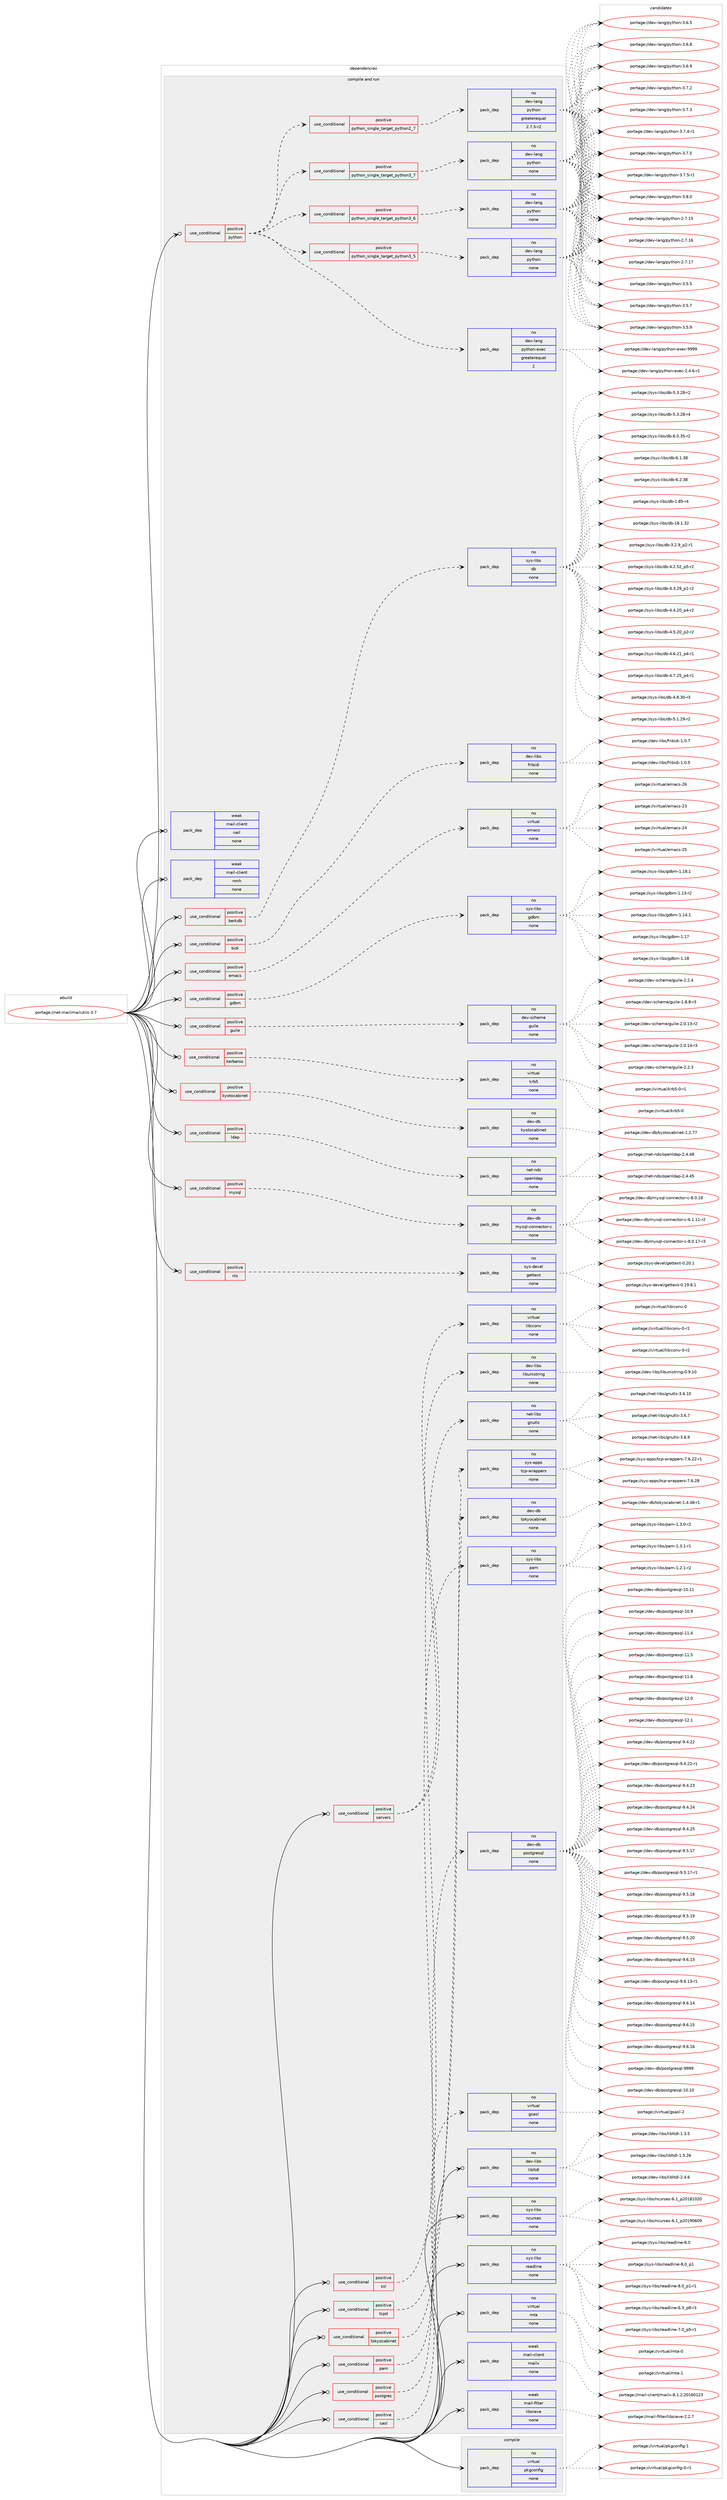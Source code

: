 digraph prolog {

# *************
# Graph options
# *************

newrank=true;
concentrate=true;
compound=true;
graph [rankdir=LR,fontname=Helvetica,fontsize=10,ranksep=1.5];#, ranksep=2.5, nodesep=0.2];
edge  [arrowhead=vee];
node  [fontname=Helvetica,fontsize=10];

# **********
# The ebuild
# **********

subgraph cluster_leftcol {
color=gray;
rank=same;
label=<<i>ebuild</i>>;
id [label="portage://net-mail/mailutils-3.7", color=red, width=4, href="../net-mail/mailutils-3.7.svg"];
}

# ****************
# The dependencies
# ****************

subgraph cluster_midcol {
color=gray;
label=<<i>dependencies</i>>;
subgraph cluster_compile {
fillcolor="#eeeeee";
style=filled;
label=<<i>compile</i>>;
subgraph pack266142 {
dependency363088 [label=<<TABLE BORDER="0" CELLBORDER="1" CELLSPACING="0" CELLPADDING="4" WIDTH="220"><TR><TD ROWSPAN="6" CELLPADDING="30">pack_dep</TD></TR><TR><TD WIDTH="110">no</TD></TR><TR><TD>virtual</TD></TR><TR><TD>pkgconfig</TD></TR><TR><TD>none</TD></TR><TR><TD></TD></TR></TABLE>>, shape=none, color=blue];
}
id:e -> dependency363088:w [weight=20,style="solid",arrowhead="vee"];
}
subgraph cluster_compileandrun {
fillcolor="#eeeeee";
style=filled;
label=<<i>compile and run</i>>;
subgraph cond90898 {
dependency363089 [label=<<TABLE BORDER="0" CELLBORDER="1" CELLSPACING="0" CELLPADDING="4"><TR><TD ROWSPAN="3" CELLPADDING="10">use_conditional</TD></TR><TR><TD>positive</TD></TR><TR><TD>berkdb</TD></TR></TABLE>>, shape=none, color=red];
subgraph pack266143 {
dependency363090 [label=<<TABLE BORDER="0" CELLBORDER="1" CELLSPACING="0" CELLPADDING="4" WIDTH="220"><TR><TD ROWSPAN="6" CELLPADDING="30">pack_dep</TD></TR><TR><TD WIDTH="110">no</TD></TR><TR><TD>sys-libs</TD></TR><TR><TD>db</TD></TR><TR><TD>none</TD></TR><TR><TD></TD></TR></TABLE>>, shape=none, color=blue];
}
dependency363089:e -> dependency363090:w [weight=20,style="dashed",arrowhead="vee"];
}
id:e -> dependency363089:w [weight=20,style="solid",arrowhead="odotvee"];
subgraph cond90899 {
dependency363091 [label=<<TABLE BORDER="0" CELLBORDER="1" CELLSPACING="0" CELLPADDING="4"><TR><TD ROWSPAN="3" CELLPADDING="10">use_conditional</TD></TR><TR><TD>positive</TD></TR><TR><TD>bidi</TD></TR></TABLE>>, shape=none, color=red];
subgraph pack266144 {
dependency363092 [label=<<TABLE BORDER="0" CELLBORDER="1" CELLSPACING="0" CELLPADDING="4" WIDTH="220"><TR><TD ROWSPAN="6" CELLPADDING="30">pack_dep</TD></TR><TR><TD WIDTH="110">no</TD></TR><TR><TD>dev-libs</TD></TR><TR><TD>fribidi</TD></TR><TR><TD>none</TD></TR><TR><TD></TD></TR></TABLE>>, shape=none, color=blue];
}
dependency363091:e -> dependency363092:w [weight=20,style="dashed",arrowhead="vee"];
}
id:e -> dependency363091:w [weight=20,style="solid",arrowhead="odotvee"];
subgraph cond90900 {
dependency363093 [label=<<TABLE BORDER="0" CELLBORDER="1" CELLSPACING="0" CELLPADDING="4"><TR><TD ROWSPAN="3" CELLPADDING="10">use_conditional</TD></TR><TR><TD>positive</TD></TR><TR><TD>emacs</TD></TR></TABLE>>, shape=none, color=red];
subgraph pack266145 {
dependency363094 [label=<<TABLE BORDER="0" CELLBORDER="1" CELLSPACING="0" CELLPADDING="4" WIDTH="220"><TR><TD ROWSPAN="6" CELLPADDING="30">pack_dep</TD></TR><TR><TD WIDTH="110">no</TD></TR><TR><TD>virtual</TD></TR><TR><TD>emacs</TD></TR><TR><TD>none</TD></TR><TR><TD></TD></TR></TABLE>>, shape=none, color=blue];
}
dependency363093:e -> dependency363094:w [weight=20,style="dashed",arrowhead="vee"];
}
id:e -> dependency363093:w [weight=20,style="solid",arrowhead="odotvee"];
subgraph cond90901 {
dependency363095 [label=<<TABLE BORDER="0" CELLBORDER="1" CELLSPACING="0" CELLPADDING="4"><TR><TD ROWSPAN="3" CELLPADDING="10">use_conditional</TD></TR><TR><TD>positive</TD></TR><TR><TD>gdbm</TD></TR></TABLE>>, shape=none, color=red];
subgraph pack266146 {
dependency363096 [label=<<TABLE BORDER="0" CELLBORDER="1" CELLSPACING="0" CELLPADDING="4" WIDTH="220"><TR><TD ROWSPAN="6" CELLPADDING="30">pack_dep</TD></TR><TR><TD WIDTH="110">no</TD></TR><TR><TD>sys-libs</TD></TR><TR><TD>gdbm</TD></TR><TR><TD>none</TD></TR><TR><TD></TD></TR></TABLE>>, shape=none, color=blue];
}
dependency363095:e -> dependency363096:w [weight=20,style="dashed",arrowhead="vee"];
}
id:e -> dependency363095:w [weight=20,style="solid",arrowhead="odotvee"];
subgraph cond90902 {
dependency363097 [label=<<TABLE BORDER="0" CELLBORDER="1" CELLSPACING="0" CELLPADDING="4"><TR><TD ROWSPAN="3" CELLPADDING="10">use_conditional</TD></TR><TR><TD>positive</TD></TR><TR><TD>guile</TD></TR></TABLE>>, shape=none, color=red];
subgraph pack266147 {
dependency363098 [label=<<TABLE BORDER="0" CELLBORDER="1" CELLSPACING="0" CELLPADDING="4" WIDTH="220"><TR><TD ROWSPAN="6" CELLPADDING="30">pack_dep</TD></TR><TR><TD WIDTH="110">no</TD></TR><TR><TD>dev-scheme</TD></TR><TR><TD>guile</TD></TR><TR><TD>none</TD></TR><TR><TD></TD></TR></TABLE>>, shape=none, color=blue];
}
dependency363097:e -> dependency363098:w [weight=20,style="dashed",arrowhead="vee"];
}
id:e -> dependency363097:w [weight=20,style="solid",arrowhead="odotvee"];
subgraph cond90903 {
dependency363099 [label=<<TABLE BORDER="0" CELLBORDER="1" CELLSPACING="0" CELLPADDING="4"><TR><TD ROWSPAN="3" CELLPADDING="10">use_conditional</TD></TR><TR><TD>positive</TD></TR><TR><TD>kerberos</TD></TR></TABLE>>, shape=none, color=red];
subgraph pack266148 {
dependency363100 [label=<<TABLE BORDER="0" CELLBORDER="1" CELLSPACING="0" CELLPADDING="4" WIDTH="220"><TR><TD ROWSPAN="6" CELLPADDING="30">pack_dep</TD></TR><TR><TD WIDTH="110">no</TD></TR><TR><TD>virtual</TD></TR><TR><TD>krb5</TD></TR><TR><TD>none</TD></TR><TR><TD></TD></TR></TABLE>>, shape=none, color=blue];
}
dependency363099:e -> dependency363100:w [weight=20,style="dashed",arrowhead="vee"];
}
id:e -> dependency363099:w [weight=20,style="solid",arrowhead="odotvee"];
subgraph cond90904 {
dependency363101 [label=<<TABLE BORDER="0" CELLBORDER="1" CELLSPACING="0" CELLPADDING="4"><TR><TD ROWSPAN="3" CELLPADDING="10">use_conditional</TD></TR><TR><TD>positive</TD></TR><TR><TD>kyotocabinet</TD></TR></TABLE>>, shape=none, color=red];
subgraph pack266149 {
dependency363102 [label=<<TABLE BORDER="0" CELLBORDER="1" CELLSPACING="0" CELLPADDING="4" WIDTH="220"><TR><TD ROWSPAN="6" CELLPADDING="30">pack_dep</TD></TR><TR><TD WIDTH="110">no</TD></TR><TR><TD>dev-db</TD></TR><TR><TD>kyotocabinet</TD></TR><TR><TD>none</TD></TR><TR><TD></TD></TR></TABLE>>, shape=none, color=blue];
}
dependency363101:e -> dependency363102:w [weight=20,style="dashed",arrowhead="vee"];
}
id:e -> dependency363101:w [weight=20,style="solid",arrowhead="odotvee"];
subgraph cond90905 {
dependency363103 [label=<<TABLE BORDER="0" CELLBORDER="1" CELLSPACING="0" CELLPADDING="4"><TR><TD ROWSPAN="3" CELLPADDING="10">use_conditional</TD></TR><TR><TD>positive</TD></TR><TR><TD>ldap</TD></TR></TABLE>>, shape=none, color=red];
subgraph pack266150 {
dependency363104 [label=<<TABLE BORDER="0" CELLBORDER="1" CELLSPACING="0" CELLPADDING="4" WIDTH="220"><TR><TD ROWSPAN="6" CELLPADDING="30">pack_dep</TD></TR><TR><TD WIDTH="110">no</TD></TR><TR><TD>net-nds</TD></TR><TR><TD>openldap</TD></TR><TR><TD>none</TD></TR><TR><TD></TD></TR></TABLE>>, shape=none, color=blue];
}
dependency363103:e -> dependency363104:w [weight=20,style="dashed",arrowhead="vee"];
}
id:e -> dependency363103:w [weight=20,style="solid",arrowhead="odotvee"];
subgraph cond90906 {
dependency363105 [label=<<TABLE BORDER="0" CELLBORDER="1" CELLSPACING="0" CELLPADDING="4"><TR><TD ROWSPAN="3" CELLPADDING="10">use_conditional</TD></TR><TR><TD>positive</TD></TR><TR><TD>mysql</TD></TR></TABLE>>, shape=none, color=red];
subgraph pack266151 {
dependency363106 [label=<<TABLE BORDER="0" CELLBORDER="1" CELLSPACING="0" CELLPADDING="4" WIDTH="220"><TR><TD ROWSPAN="6" CELLPADDING="30">pack_dep</TD></TR><TR><TD WIDTH="110">no</TD></TR><TR><TD>dev-db</TD></TR><TR><TD>mysql-connector-c</TD></TR><TR><TD>none</TD></TR><TR><TD></TD></TR></TABLE>>, shape=none, color=blue];
}
dependency363105:e -> dependency363106:w [weight=20,style="dashed",arrowhead="vee"];
}
id:e -> dependency363105:w [weight=20,style="solid",arrowhead="odotvee"];
subgraph cond90907 {
dependency363107 [label=<<TABLE BORDER="0" CELLBORDER="1" CELLSPACING="0" CELLPADDING="4"><TR><TD ROWSPAN="3" CELLPADDING="10">use_conditional</TD></TR><TR><TD>positive</TD></TR><TR><TD>nls</TD></TR></TABLE>>, shape=none, color=red];
subgraph pack266152 {
dependency363108 [label=<<TABLE BORDER="0" CELLBORDER="1" CELLSPACING="0" CELLPADDING="4" WIDTH="220"><TR><TD ROWSPAN="6" CELLPADDING="30">pack_dep</TD></TR><TR><TD WIDTH="110">no</TD></TR><TR><TD>sys-devel</TD></TR><TR><TD>gettext</TD></TR><TR><TD>none</TD></TR><TR><TD></TD></TR></TABLE>>, shape=none, color=blue];
}
dependency363107:e -> dependency363108:w [weight=20,style="dashed",arrowhead="vee"];
}
id:e -> dependency363107:w [weight=20,style="solid",arrowhead="odotvee"];
subgraph cond90908 {
dependency363109 [label=<<TABLE BORDER="0" CELLBORDER="1" CELLSPACING="0" CELLPADDING="4"><TR><TD ROWSPAN="3" CELLPADDING="10">use_conditional</TD></TR><TR><TD>positive</TD></TR><TR><TD>pam</TD></TR></TABLE>>, shape=none, color=red];
subgraph pack266153 {
dependency363110 [label=<<TABLE BORDER="0" CELLBORDER="1" CELLSPACING="0" CELLPADDING="4" WIDTH="220"><TR><TD ROWSPAN="6" CELLPADDING="30">pack_dep</TD></TR><TR><TD WIDTH="110">no</TD></TR><TR><TD>sys-libs</TD></TR><TR><TD>pam</TD></TR><TR><TD>none</TD></TR><TR><TD></TD></TR></TABLE>>, shape=none, color=blue];
}
dependency363109:e -> dependency363110:w [weight=20,style="dashed",arrowhead="vee"];
}
id:e -> dependency363109:w [weight=20,style="solid",arrowhead="odotvee"];
subgraph cond90909 {
dependency363111 [label=<<TABLE BORDER="0" CELLBORDER="1" CELLSPACING="0" CELLPADDING="4"><TR><TD ROWSPAN="3" CELLPADDING="10">use_conditional</TD></TR><TR><TD>positive</TD></TR><TR><TD>postgres</TD></TR></TABLE>>, shape=none, color=red];
subgraph pack266154 {
dependency363112 [label=<<TABLE BORDER="0" CELLBORDER="1" CELLSPACING="0" CELLPADDING="4" WIDTH="220"><TR><TD ROWSPAN="6" CELLPADDING="30">pack_dep</TD></TR><TR><TD WIDTH="110">no</TD></TR><TR><TD>dev-db</TD></TR><TR><TD>postgresql</TD></TR><TR><TD>none</TD></TR><TR><TD></TD></TR></TABLE>>, shape=none, color=blue];
}
dependency363111:e -> dependency363112:w [weight=20,style="dashed",arrowhead="vee"];
}
id:e -> dependency363111:w [weight=20,style="solid",arrowhead="odotvee"];
subgraph cond90910 {
dependency363113 [label=<<TABLE BORDER="0" CELLBORDER="1" CELLSPACING="0" CELLPADDING="4"><TR><TD ROWSPAN="3" CELLPADDING="10">use_conditional</TD></TR><TR><TD>positive</TD></TR><TR><TD>python</TD></TR></TABLE>>, shape=none, color=red];
subgraph cond90911 {
dependency363114 [label=<<TABLE BORDER="0" CELLBORDER="1" CELLSPACING="0" CELLPADDING="4"><TR><TD ROWSPAN="3" CELLPADDING="10">use_conditional</TD></TR><TR><TD>positive</TD></TR><TR><TD>python_single_target_python2_7</TD></TR></TABLE>>, shape=none, color=red];
subgraph pack266155 {
dependency363115 [label=<<TABLE BORDER="0" CELLBORDER="1" CELLSPACING="0" CELLPADDING="4" WIDTH="220"><TR><TD ROWSPAN="6" CELLPADDING="30">pack_dep</TD></TR><TR><TD WIDTH="110">no</TD></TR><TR><TD>dev-lang</TD></TR><TR><TD>python</TD></TR><TR><TD>greaterequal</TD></TR><TR><TD>2.7.5-r2</TD></TR></TABLE>>, shape=none, color=blue];
}
dependency363114:e -> dependency363115:w [weight=20,style="dashed",arrowhead="vee"];
}
dependency363113:e -> dependency363114:w [weight=20,style="dashed",arrowhead="vee"];
subgraph cond90912 {
dependency363116 [label=<<TABLE BORDER="0" CELLBORDER="1" CELLSPACING="0" CELLPADDING="4"><TR><TD ROWSPAN="3" CELLPADDING="10">use_conditional</TD></TR><TR><TD>positive</TD></TR><TR><TD>python_single_target_python3_5</TD></TR></TABLE>>, shape=none, color=red];
subgraph pack266156 {
dependency363117 [label=<<TABLE BORDER="0" CELLBORDER="1" CELLSPACING="0" CELLPADDING="4" WIDTH="220"><TR><TD ROWSPAN="6" CELLPADDING="30">pack_dep</TD></TR><TR><TD WIDTH="110">no</TD></TR><TR><TD>dev-lang</TD></TR><TR><TD>python</TD></TR><TR><TD>none</TD></TR><TR><TD></TD></TR></TABLE>>, shape=none, color=blue];
}
dependency363116:e -> dependency363117:w [weight=20,style="dashed",arrowhead="vee"];
}
dependency363113:e -> dependency363116:w [weight=20,style="dashed",arrowhead="vee"];
subgraph cond90913 {
dependency363118 [label=<<TABLE BORDER="0" CELLBORDER="1" CELLSPACING="0" CELLPADDING="4"><TR><TD ROWSPAN="3" CELLPADDING="10">use_conditional</TD></TR><TR><TD>positive</TD></TR><TR><TD>python_single_target_python3_6</TD></TR></TABLE>>, shape=none, color=red];
subgraph pack266157 {
dependency363119 [label=<<TABLE BORDER="0" CELLBORDER="1" CELLSPACING="0" CELLPADDING="4" WIDTH="220"><TR><TD ROWSPAN="6" CELLPADDING="30">pack_dep</TD></TR><TR><TD WIDTH="110">no</TD></TR><TR><TD>dev-lang</TD></TR><TR><TD>python</TD></TR><TR><TD>none</TD></TR><TR><TD></TD></TR></TABLE>>, shape=none, color=blue];
}
dependency363118:e -> dependency363119:w [weight=20,style="dashed",arrowhead="vee"];
}
dependency363113:e -> dependency363118:w [weight=20,style="dashed",arrowhead="vee"];
subgraph cond90914 {
dependency363120 [label=<<TABLE BORDER="0" CELLBORDER="1" CELLSPACING="0" CELLPADDING="4"><TR><TD ROWSPAN="3" CELLPADDING="10">use_conditional</TD></TR><TR><TD>positive</TD></TR><TR><TD>python_single_target_python3_7</TD></TR></TABLE>>, shape=none, color=red];
subgraph pack266158 {
dependency363121 [label=<<TABLE BORDER="0" CELLBORDER="1" CELLSPACING="0" CELLPADDING="4" WIDTH="220"><TR><TD ROWSPAN="6" CELLPADDING="30">pack_dep</TD></TR><TR><TD WIDTH="110">no</TD></TR><TR><TD>dev-lang</TD></TR><TR><TD>python</TD></TR><TR><TD>none</TD></TR><TR><TD></TD></TR></TABLE>>, shape=none, color=blue];
}
dependency363120:e -> dependency363121:w [weight=20,style="dashed",arrowhead="vee"];
}
dependency363113:e -> dependency363120:w [weight=20,style="dashed",arrowhead="vee"];
subgraph pack266159 {
dependency363122 [label=<<TABLE BORDER="0" CELLBORDER="1" CELLSPACING="0" CELLPADDING="4" WIDTH="220"><TR><TD ROWSPAN="6" CELLPADDING="30">pack_dep</TD></TR><TR><TD WIDTH="110">no</TD></TR><TR><TD>dev-lang</TD></TR><TR><TD>python-exec</TD></TR><TR><TD>greaterequal</TD></TR><TR><TD>2</TD></TR></TABLE>>, shape=none, color=blue];
}
dependency363113:e -> dependency363122:w [weight=20,style="dashed",arrowhead="vee"];
}
id:e -> dependency363113:w [weight=20,style="solid",arrowhead="odotvee"];
subgraph cond90915 {
dependency363123 [label=<<TABLE BORDER="0" CELLBORDER="1" CELLSPACING="0" CELLPADDING="4"><TR><TD ROWSPAN="3" CELLPADDING="10">use_conditional</TD></TR><TR><TD>positive</TD></TR><TR><TD>sasl</TD></TR></TABLE>>, shape=none, color=red];
subgraph pack266160 {
dependency363124 [label=<<TABLE BORDER="0" CELLBORDER="1" CELLSPACING="0" CELLPADDING="4" WIDTH="220"><TR><TD ROWSPAN="6" CELLPADDING="30">pack_dep</TD></TR><TR><TD WIDTH="110">no</TD></TR><TR><TD>virtual</TD></TR><TR><TD>gsasl</TD></TR><TR><TD>none</TD></TR><TR><TD></TD></TR></TABLE>>, shape=none, color=blue];
}
dependency363123:e -> dependency363124:w [weight=20,style="dashed",arrowhead="vee"];
}
id:e -> dependency363123:w [weight=20,style="solid",arrowhead="odotvee"];
subgraph cond90916 {
dependency363125 [label=<<TABLE BORDER="0" CELLBORDER="1" CELLSPACING="0" CELLPADDING="4"><TR><TD ROWSPAN="3" CELLPADDING="10">use_conditional</TD></TR><TR><TD>positive</TD></TR><TR><TD>servers</TD></TR></TABLE>>, shape=none, color=red];
subgraph pack266161 {
dependency363126 [label=<<TABLE BORDER="0" CELLBORDER="1" CELLSPACING="0" CELLPADDING="4" WIDTH="220"><TR><TD ROWSPAN="6" CELLPADDING="30">pack_dep</TD></TR><TR><TD WIDTH="110">no</TD></TR><TR><TD>virtual</TD></TR><TR><TD>libiconv</TD></TR><TR><TD>none</TD></TR><TR><TD></TD></TR></TABLE>>, shape=none, color=blue];
}
dependency363125:e -> dependency363126:w [weight=20,style="dashed",arrowhead="vee"];
subgraph pack266162 {
dependency363127 [label=<<TABLE BORDER="0" CELLBORDER="1" CELLSPACING="0" CELLPADDING="4" WIDTH="220"><TR><TD ROWSPAN="6" CELLPADDING="30">pack_dep</TD></TR><TR><TD WIDTH="110">no</TD></TR><TR><TD>dev-libs</TD></TR><TR><TD>libunistring</TD></TR><TR><TD>none</TD></TR><TR><TD></TD></TR></TABLE>>, shape=none, color=blue];
}
dependency363125:e -> dependency363127:w [weight=20,style="dashed",arrowhead="vee"];
}
id:e -> dependency363125:w [weight=20,style="solid",arrowhead="odotvee"];
subgraph cond90917 {
dependency363128 [label=<<TABLE BORDER="0" CELLBORDER="1" CELLSPACING="0" CELLPADDING="4"><TR><TD ROWSPAN="3" CELLPADDING="10">use_conditional</TD></TR><TR><TD>positive</TD></TR><TR><TD>ssl</TD></TR></TABLE>>, shape=none, color=red];
subgraph pack266163 {
dependency363129 [label=<<TABLE BORDER="0" CELLBORDER="1" CELLSPACING="0" CELLPADDING="4" WIDTH="220"><TR><TD ROWSPAN="6" CELLPADDING="30">pack_dep</TD></TR><TR><TD WIDTH="110">no</TD></TR><TR><TD>net-libs</TD></TR><TR><TD>gnutls</TD></TR><TR><TD>none</TD></TR><TR><TD></TD></TR></TABLE>>, shape=none, color=blue];
}
dependency363128:e -> dependency363129:w [weight=20,style="dashed",arrowhead="vee"];
}
id:e -> dependency363128:w [weight=20,style="solid",arrowhead="odotvee"];
subgraph cond90918 {
dependency363130 [label=<<TABLE BORDER="0" CELLBORDER="1" CELLSPACING="0" CELLPADDING="4"><TR><TD ROWSPAN="3" CELLPADDING="10">use_conditional</TD></TR><TR><TD>positive</TD></TR><TR><TD>tcpd</TD></TR></TABLE>>, shape=none, color=red];
subgraph pack266164 {
dependency363131 [label=<<TABLE BORDER="0" CELLBORDER="1" CELLSPACING="0" CELLPADDING="4" WIDTH="220"><TR><TD ROWSPAN="6" CELLPADDING="30">pack_dep</TD></TR><TR><TD WIDTH="110">no</TD></TR><TR><TD>sys-apps</TD></TR><TR><TD>tcp-wrappers</TD></TR><TR><TD>none</TD></TR><TR><TD></TD></TR></TABLE>>, shape=none, color=blue];
}
dependency363130:e -> dependency363131:w [weight=20,style="dashed",arrowhead="vee"];
}
id:e -> dependency363130:w [weight=20,style="solid",arrowhead="odotvee"];
subgraph cond90919 {
dependency363132 [label=<<TABLE BORDER="0" CELLBORDER="1" CELLSPACING="0" CELLPADDING="4"><TR><TD ROWSPAN="3" CELLPADDING="10">use_conditional</TD></TR><TR><TD>positive</TD></TR><TR><TD>tokyocabinet</TD></TR></TABLE>>, shape=none, color=red];
subgraph pack266165 {
dependency363133 [label=<<TABLE BORDER="0" CELLBORDER="1" CELLSPACING="0" CELLPADDING="4" WIDTH="220"><TR><TD ROWSPAN="6" CELLPADDING="30">pack_dep</TD></TR><TR><TD WIDTH="110">no</TD></TR><TR><TD>dev-db</TD></TR><TR><TD>tokyocabinet</TD></TR><TR><TD>none</TD></TR><TR><TD></TD></TR></TABLE>>, shape=none, color=blue];
}
dependency363132:e -> dependency363133:w [weight=20,style="dashed",arrowhead="vee"];
}
id:e -> dependency363132:w [weight=20,style="solid",arrowhead="odotvee"];
subgraph pack266166 {
dependency363134 [label=<<TABLE BORDER="0" CELLBORDER="1" CELLSPACING="0" CELLPADDING="4" WIDTH="220"><TR><TD ROWSPAN="6" CELLPADDING="30">pack_dep</TD></TR><TR><TD WIDTH="110">no</TD></TR><TR><TD>dev-libs</TD></TR><TR><TD>libltdl</TD></TR><TR><TD>none</TD></TR><TR><TD></TD></TR></TABLE>>, shape=none, color=blue];
}
id:e -> dependency363134:w [weight=20,style="solid",arrowhead="odotvee"];
subgraph pack266167 {
dependency363135 [label=<<TABLE BORDER="0" CELLBORDER="1" CELLSPACING="0" CELLPADDING="4" WIDTH="220"><TR><TD ROWSPAN="6" CELLPADDING="30">pack_dep</TD></TR><TR><TD WIDTH="110">no</TD></TR><TR><TD>sys-libs</TD></TR><TR><TD>ncurses</TD></TR><TR><TD>none</TD></TR><TR><TD></TD></TR></TABLE>>, shape=none, color=blue];
}
id:e -> dependency363135:w [weight=20,style="solid",arrowhead="odotvee"];
subgraph pack266168 {
dependency363136 [label=<<TABLE BORDER="0" CELLBORDER="1" CELLSPACING="0" CELLPADDING="4" WIDTH="220"><TR><TD ROWSPAN="6" CELLPADDING="30">pack_dep</TD></TR><TR><TD WIDTH="110">no</TD></TR><TR><TD>sys-libs</TD></TR><TR><TD>readline</TD></TR><TR><TD>none</TD></TR><TR><TD></TD></TR></TABLE>>, shape=none, color=blue];
}
id:e -> dependency363136:w [weight=20,style="solid",arrowhead="odotvee"];
subgraph pack266169 {
dependency363137 [label=<<TABLE BORDER="0" CELLBORDER="1" CELLSPACING="0" CELLPADDING="4" WIDTH="220"><TR><TD ROWSPAN="6" CELLPADDING="30">pack_dep</TD></TR><TR><TD WIDTH="110">no</TD></TR><TR><TD>virtual</TD></TR><TR><TD>mta</TD></TR><TR><TD>none</TD></TR><TR><TD></TD></TR></TABLE>>, shape=none, color=blue];
}
id:e -> dependency363137:w [weight=20,style="solid",arrowhead="odotvee"];
subgraph pack266170 {
dependency363138 [label=<<TABLE BORDER="0" CELLBORDER="1" CELLSPACING="0" CELLPADDING="4" WIDTH="220"><TR><TD ROWSPAN="6" CELLPADDING="30">pack_dep</TD></TR><TR><TD WIDTH="110">weak</TD></TR><TR><TD>mail-client</TD></TR><TR><TD>mailx</TD></TR><TR><TD>none</TD></TR><TR><TD></TD></TR></TABLE>>, shape=none, color=blue];
}
id:e -> dependency363138:w [weight=20,style="solid",arrowhead="odotvee"];
subgraph pack266171 {
dependency363139 [label=<<TABLE BORDER="0" CELLBORDER="1" CELLSPACING="0" CELLPADDING="4" WIDTH="220"><TR><TD ROWSPAN="6" CELLPADDING="30">pack_dep</TD></TR><TR><TD WIDTH="110">weak</TD></TR><TR><TD>mail-client</TD></TR><TR><TD>nail</TD></TR><TR><TD>none</TD></TR><TR><TD></TD></TR></TABLE>>, shape=none, color=blue];
}
id:e -> dependency363139:w [weight=20,style="solid",arrowhead="odotvee"];
subgraph pack266172 {
dependency363140 [label=<<TABLE BORDER="0" CELLBORDER="1" CELLSPACING="0" CELLPADDING="4" WIDTH="220"><TR><TD ROWSPAN="6" CELLPADDING="30">pack_dep</TD></TR><TR><TD WIDTH="110">weak</TD></TR><TR><TD>mail-client</TD></TR><TR><TD>nmh</TD></TR><TR><TD>none</TD></TR><TR><TD></TD></TR></TABLE>>, shape=none, color=blue];
}
id:e -> dependency363140:w [weight=20,style="solid",arrowhead="odotvee"];
subgraph pack266173 {
dependency363141 [label=<<TABLE BORDER="0" CELLBORDER="1" CELLSPACING="0" CELLPADDING="4" WIDTH="220"><TR><TD ROWSPAN="6" CELLPADDING="30">pack_dep</TD></TR><TR><TD WIDTH="110">weak</TD></TR><TR><TD>mail-filter</TD></TR><TR><TD>libsieve</TD></TR><TR><TD>none</TD></TR><TR><TD></TD></TR></TABLE>>, shape=none, color=blue];
}
id:e -> dependency363141:w [weight=20,style="solid",arrowhead="odotvee"];
}
subgraph cluster_run {
fillcolor="#eeeeee";
style=filled;
label=<<i>run</i>>;
}
}

# **************
# The candidates
# **************

subgraph cluster_choices {
rank=same;
color=gray;
label=<<i>candidates</i>>;

subgraph choice266142 {
color=black;
nodesep=1;
choiceportage11810511411611797108471121071039911111010210510345484511449 [label="portage://virtual/pkgconfig-0-r1", color=red, width=4,href="../virtual/pkgconfig-0-r1.svg"];
choiceportage1181051141161179710847112107103991111101021051034549 [label="portage://virtual/pkgconfig-1", color=red, width=4,href="../virtual/pkgconfig-1.svg"];
dependency363088:e -> choiceportage11810511411611797108471121071039911111010210510345484511449:w [style=dotted,weight="100"];
dependency363088:e -> choiceportage1181051141161179710847112107103991111101021051034549:w [style=dotted,weight="100"];
}
subgraph choice266143 {
color=black;
nodesep=1;
choiceportage1151211154510810598115471009845494656534511452 [label="portage://sys-libs/db-1.85-r4", color=red, width=4,href="../sys-libs/db-1.85-r4.svg"];
choiceportage115121115451081059811547100984549564649465150 [label="portage://sys-libs/db-18.1.32", color=red, width=4,href="../sys-libs/db-18.1.32.svg"];
choiceportage1151211154510810598115471009845514650465795112504511449 [label="portage://sys-libs/db-3.2.9_p2-r1", color=red, width=4,href="../sys-libs/db-3.2.9_p2-r1.svg"];
choiceportage115121115451081059811547100984552465046535095112534511450 [label="portage://sys-libs/db-4.2.52_p5-r2", color=red, width=4,href="../sys-libs/db-4.2.52_p5-r2.svg"];
choiceportage115121115451081059811547100984552465146505795112494511450 [label="portage://sys-libs/db-4.3.29_p1-r2", color=red, width=4,href="../sys-libs/db-4.3.29_p1-r2.svg"];
choiceportage115121115451081059811547100984552465246504895112524511450 [label="portage://sys-libs/db-4.4.20_p4-r2", color=red, width=4,href="../sys-libs/db-4.4.20_p4-r2.svg"];
choiceportage115121115451081059811547100984552465346504895112504511450 [label="portage://sys-libs/db-4.5.20_p2-r2", color=red, width=4,href="../sys-libs/db-4.5.20_p2-r2.svg"];
choiceportage115121115451081059811547100984552465446504995112524511449 [label="portage://sys-libs/db-4.6.21_p4-r1", color=red, width=4,href="../sys-libs/db-4.6.21_p4-r1.svg"];
choiceportage115121115451081059811547100984552465546505395112524511449 [label="portage://sys-libs/db-4.7.25_p4-r1", color=red, width=4,href="../sys-libs/db-4.7.25_p4-r1.svg"];
choiceportage11512111545108105981154710098455246564651484511451 [label="portage://sys-libs/db-4.8.30-r3", color=red, width=4,href="../sys-libs/db-4.8.30-r3.svg"];
choiceportage11512111545108105981154710098455346494650574511450 [label="portage://sys-libs/db-5.1.29-r2", color=red, width=4,href="../sys-libs/db-5.1.29-r2.svg"];
choiceportage11512111545108105981154710098455346514650564511450 [label="portage://sys-libs/db-5.3.28-r2", color=red, width=4,href="../sys-libs/db-5.3.28-r2.svg"];
choiceportage11512111545108105981154710098455346514650564511452 [label="portage://sys-libs/db-5.3.28-r4", color=red, width=4,href="../sys-libs/db-5.3.28-r4.svg"];
choiceportage11512111545108105981154710098455446484651534511450 [label="portage://sys-libs/db-6.0.35-r2", color=red, width=4,href="../sys-libs/db-6.0.35-r2.svg"];
choiceportage1151211154510810598115471009845544649465156 [label="portage://sys-libs/db-6.1.38", color=red, width=4,href="../sys-libs/db-6.1.38.svg"];
choiceportage1151211154510810598115471009845544650465156 [label="portage://sys-libs/db-6.2.38", color=red, width=4,href="../sys-libs/db-6.2.38.svg"];
dependency363090:e -> choiceportage1151211154510810598115471009845494656534511452:w [style=dotted,weight="100"];
dependency363090:e -> choiceportage115121115451081059811547100984549564649465150:w [style=dotted,weight="100"];
dependency363090:e -> choiceportage1151211154510810598115471009845514650465795112504511449:w [style=dotted,weight="100"];
dependency363090:e -> choiceportage115121115451081059811547100984552465046535095112534511450:w [style=dotted,weight="100"];
dependency363090:e -> choiceportage115121115451081059811547100984552465146505795112494511450:w [style=dotted,weight="100"];
dependency363090:e -> choiceportage115121115451081059811547100984552465246504895112524511450:w [style=dotted,weight="100"];
dependency363090:e -> choiceportage115121115451081059811547100984552465346504895112504511450:w [style=dotted,weight="100"];
dependency363090:e -> choiceportage115121115451081059811547100984552465446504995112524511449:w [style=dotted,weight="100"];
dependency363090:e -> choiceportage115121115451081059811547100984552465546505395112524511449:w [style=dotted,weight="100"];
dependency363090:e -> choiceportage11512111545108105981154710098455246564651484511451:w [style=dotted,weight="100"];
dependency363090:e -> choiceportage11512111545108105981154710098455346494650574511450:w [style=dotted,weight="100"];
dependency363090:e -> choiceportage11512111545108105981154710098455346514650564511450:w [style=dotted,weight="100"];
dependency363090:e -> choiceportage11512111545108105981154710098455346514650564511452:w [style=dotted,weight="100"];
dependency363090:e -> choiceportage11512111545108105981154710098455446484651534511450:w [style=dotted,weight="100"];
dependency363090:e -> choiceportage1151211154510810598115471009845544649465156:w [style=dotted,weight="100"];
dependency363090:e -> choiceportage1151211154510810598115471009845544650465156:w [style=dotted,weight="100"];
}
subgraph choice266144 {
color=black;
nodesep=1;
choiceportage10010111845108105981154710211410598105100105454946484653 [label="portage://dev-libs/fribidi-1.0.5", color=red, width=4,href="../dev-libs/fribidi-1.0.5.svg"];
choiceportage10010111845108105981154710211410598105100105454946484655 [label="portage://dev-libs/fribidi-1.0.7", color=red, width=4,href="../dev-libs/fribidi-1.0.7.svg"];
dependency363092:e -> choiceportage10010111845108105981154710211410598105100105454946484653:w [style=dotted,weight="100"];
dependency363092:e -> choiceportage10010111845108105981154710211410598105100105454946484655:w [style=dotted,weight="100"];
}
subgraph choice266145 {
color=black;
nodesep=1;
choiceportage11810511411611797108471011099799115455051 [label="portage://virtual/emacs-23", color=red, width=4,href="../virtual/emacs-23.svg"];
choiceportage11810511411611797108471011099799115455052 [label="portage://virtual/emacs-24", color=red, width=4,href="../virtual/emacs-24.svg"];
choiceportage11810511411611797108471011099799115455053 [label="portage://virtual/emacs-25", color=red, width=4,href="../virtual/emacs-25.svg"];
choiceportage11810511411611797108471011099799115455054 [label="portage://virtual/emacs-26", color=red, width=4,href="../virtual/emacs-26.svg"];
dependency363094:e -> choiceportage11810511411611797108471011099799115455051:w [style=dotted,weight="100"];
dependency363094:e -> choiceportage11810511411611797108471011099799115455052:w [style=dotted,weight="100"];
dependency363094:e -> choiceportage11810511411611797108471011099799115455053:w [style=dotted,weight="100"];
dependency363094:e -> choiceportage11810511411611797108471011099799115455054:w [style=dotted,weight="100"];
}
subgraph choice266146 {
color=black;
nodesep=1;
choiceportage1151211154510810598115471031009810945494649514511450 [label="portage://sys-libs/gdbm-1.13-r2", color=red, width=4,href="../sys-libs/gdbm-1.13-r2.svg"];
choiceportage1151211154510810598115471031009810945494649524649 [label="portage://sys-libs/gdbm-1.14.1", color=red, width=4,href="../sys-libs/gdbm-1.14.1.svg"];
choiceportage115121115451081059811547103100981094549464955 [label="portage://sys-libs/gdbm-1.17", color=red, width=4,href="../sys-libs/gdbm-1.17.svg"];
choiceportage115121115451081059811547103100981094549464956 [label="portage://sys-libs/gdbm-1.18", color=red, width=4,href="../sys-libs/gdbm-1.18.svg"];
choiceportage1151211154510810598115471031009810945494649564649 [label="portage://sys-libs/gdbm-1.18.1", color=red, width=4,href="../sys-libs/gdbm-1.18.1.svg"];
dependency363096:e -> choiceportage1151211154510810598115471031009810945494649514511450:w [style=dotted,weight="100"];
dependency363096:e -> choiceportage1151211154510810598115471031009810945494649524649:w [style=dotted,weight="100"];
dependency363096:e -> choiceportage115121115451081059811547103100981094549464955:w [style=dotted,weight="100"];
dependency363096:e -> choiceportage115121115451081059811547103100981094549464956:w [style=dotted,weight="100"];
dependency363096:e -> choiceportage1151211154510810598115471031009810945494649564649:w [style=dotted,weight="100"];
}
subgraph choice266147 {
color=black;
nodesep=1;
choiceportage1001011184511599104101109101471031171051081014549465646564511451 [label="portage://dev-scheme/guile-1.8.8-r3", color=red, width=4,href="../dev-scheme/guile-1.8.8-r3.svg"];
choiceportage100101118451159910410110910147103117105108101455046484649514511450 [label="portage://dev-scheme/guile-2.0.13-r2", color=red, width=4,href="../dev-scheme/guile-2.0.13-r2.svg"];
choiceportage100101118451159910410110910147103117105108101455046484649524511451 [label="portage://dev-scheme/guile-2.0.14-r3", color=red, width=4,href="../dev-scheme/guile-2.0.14-r3.svg"];
choiceportage100101118451159910410110910147103117105108101455046504651 [label="portage://dev-scheme/guile-2.2.3", color=red, width=4,href="../dev-scheme/guile-2.2.3.svg"];
choiceportage100101118451159910410110910147103117105108101455046504652 [label="portage://dev-scheme/guile-2.2.4", color=red, width=4,href="../dev-scheme/guile-2.2.4.svg"];
dependency363098:e -> choiceportage1001011184511599104101109101471031171051081014549465646564511451:w [style=dotted,weight="100"];
dependency363098:e -> choiceportage100101118451159910410110910147103117105108101455046484649514511450:w [style=dotted,weight="100"];
dependency363098:e -> choiceportage100101118451159910410110910147103117105108101455046484649524511451:w [style=dotted,weight="100"];
dependency363098:e -> choiceportage100101118451159910410110910147103117105108101455046504651:w [style=dotted,weight="100"];
dependency363098:e -> choiceportage100101118451159910410110910147103117105108101455046504652:w [style=dotted,weight="100"];
}
subgraph choice266148 {
color=black;
nodesep=1;
choiceportage118105114116117971084710711498534548 [label="portage://virtual/krb5-0", color=red, width=4,href="../virtual/krb5-0.svg"];
choiceportage1181051141161179710847107114985345484511449 [label="portage://virtual/krb5-0-r1", color=red, width=4,href="../virtual/krb5-0-r1.svg"];
dependency363100:e -> choiceportage118105114116117971084710711498534548:w [style=dotted,weight="100"];
dependency363100:e -> choiceportage1181051141161179710847107114985345484511449:w [style=dotted,weight="100"];
}
subgraph choice266149 {
color=black;
nodesep=1;
choiceportage10010111845100984710712111111611199979810511010111645494650465555 [label="portage://dev-db/kyotocabinet-1.2.77", color=red, width=4,href="../dev-db/kyotocabinet-1.2.77.svg"];
dependency363102:e -> choiceportage10010111845100984710712111111611199979810511010111645494650465555:w [style=dotted,weight="100"];
}
subgraph choice266150 {
color=black;
nodesep=1;
choiceportage11010111645110100115471111121011101081009711245504652465253 [label="portage://net-nds/openldap-2.4.45", color=red, width=4,href="../net-nds/openldap-2.4.45.svg"];
choiceportage11010111645110100115471111121011101081009711245504652465256 [label="portage://net-nds/openldap-2.4.48", color=red, width=4,href="../net-nds/openldap-2.4.48.svg"];
dependency363104:e -> choiceportage11010111645110100115471111121011101081009711245504652465253:w [style=dotted,weight="100"];
dependency363104:e -> choiceportage11010111645110100115471111121011101081009711245504652465256:w [style=dotted,weight="100"];
}
subgraph choice266151 {
color=black;
nodesep=1;
choiceportage1001011184510098471091211151131084599111110110101991161111144599455446494649494511450 [label="portage://dev-db/mysql-connector-c-6.1.11-r2", color=red, width=4,href="../dev-db/mysql-connector-c-6.1.11-r2.svg"];
choiceportage1001011184510098471091211151131084599111110110101991161111144599455646484649554511451 [label="portage://dev-db/mysql-connector-c-8.0.17-r3", color=red, width=4,href="../dev-db/mysql-connector-c-8.0.17-r3.svg"];
choiceportage100101118451009847109121115113108459911111011010199116111114459945564648464956 [label="portage://dev-db/mysql-connector-c-8.0.18", color=red, width=4,href="../dev-db/mysql-connector-c-8.0.18.svg"];
dependency363106:e -> choiceportage1001011184510098471091211151131084599111110110101991161111144599455446494649494511450:w [style=dotted,weight="100"];
dependency363106:e -> choiceportage1001011184510098471091211151131084599111110110101991161111144599455646484649554511451:w [style=dotted,weight="100"];
dependency363106:e -> choiceportage100101118451009847109121115113108459911111011010199116111114459945564648464956:w [style=dotted,weight="100"];
}
subgraph choice266152 {
color=black;
nodesep=1;
choiceportage1151211154510010111810110847103101116116101120116454846495746564649 [label="portage://sys-devel/gettext-0.19.8.1", color=red, width=4,href="../sys-devel/gettext-0.19.8.1.svg"];
choiceportage115121115451001011181011084710310111611610112011645484650484649 [label="portage://sys-devel/gettext-0.20.1", color=red, width=4,href="../sys-devel/gettext-0.20.1.svg"];
dependency363108:e -> choiceportage1151211154510010111810110847103101116116101120116454846495746564649:w [style=dotted,weight="100"];
dependency363108:e -> choiceportage115121115451001011181011084710310111611610112011645484650484649:w [style=dotted,weight="100"];
}
subgraph choice266153 {
color=black;
nodesep=1;
choiceportage115121115451081059811547112971094549465046494511450 [label="portage://sys-libs/pam-1.2.1-r2", color=red, width=4,href="../sys-libs/pam-1.2.1-r2.svg"];
choiceportage115121115451081059811547112971094549465146484511450 [label="portage://sys-libs/pam-1.3.0-r2", color=red, width=4,href="../sys-libs/pam-1.3.0-r2.svg"];
choiceportage115121115451081059811547112971094549465146494511449 [label="portage://sys-libs/pam-1.3.1-r1", color=red, width=4,href="../sys-libs/pam-1.3.1-r1.svg"];
dependency363110:e -> choiceportage115121115451081059811547112971094549465046494511450:w [style=dotted,weight="100"];
dependency363110:e -> choiceportage115121115451081059811547112971094549465146484511450:w [style=dotted,weight="100"];
dependency363110:e -> choiceportage115121115451081059811547112971094549465146494511449:w [style=dotted,weight="100"];
}
subgraph choice266154 {
color=black;
nodesep=1;
choiceportage100101118451009847112111115116103114101115113108454948464948 [label="portage://dev-db/postgresql-10.10", color=red, width=4,href="../dev-db/postgresql-10.10.svg"];
choiceportage100101118451009847112111115116103114101115113108454948464949 [label="portage://dev-db/postgresql-10.11", color=red, width=4,href="../dev-db/postgresql-10.11.svg"];
choiceportage1001011184510098471121111151161031141011151131084549484657 [label="portage://dev-db/postgresql-10.9", color=red, width=4,href="../dev-db/postgresql-10.9.svg"];
choiceportage1001011184510098471121111151161031141011151131084549494652 [label="portage://dev-db/postgresql-11.4", color=red, width=4,href="../dev-db/postgresql-11.4.svg"];
choiceportage1001011184510098471121111151161031141011151131084549494653 [label="portage://dev-db/postgresql-11.5", color=red, width=4,href="../dev-db/postgresql-11.5.svg"];
choiceportage1001011184510098471121111151161031141011151131084549494654 [label="portage://dev-db/postgresql-11.6", color=red, width=4,href="../dev-db/postgresql-11.6.svg"];
choiceportage1001011184510098471121111151161031141011151131084549504648 [label="portage://dev-db/postgresql-12.0", color=red, width=4,href="../dev-db/postgresql-12.0.svg"];
choiceportage1001011184510098471121111151161031141011151131084549504649 [label="portage://dev-db/postgresql-12.1", color=red, width=4,href="../dev-db/postgresql-12.1.svg"];
choiceportage10010111845100984711211111511610311410111511310845574652465050 [label="portage://dev-db/postgresql-9.4.22", color=red, width=4,href="../dev-db/postgresql-9.4.22.svg"];
choiceportage100101118451009847112111115116103114101115113108455746524650504511449 [label="portage://dev-db/postgresql-9.4.22-r1", color=red, width=4,href="../dev-db/postgresql-9.4.22-r1.svg"];
choiceportage10010111845100984711211111511610311410111511310845574652465051 [label="portage://dev-db/postgresql-9.4.23", color=red, width=4,href="../dev-db/postgresql-9.4.23.svg"];
choiceportage10010111845100984711211111511610311410111511310845574652465052 [label="portage://dev-db/postgresql-9.4.24", color=red, width=4,href="../dev-db/postgresql-9.4.24.svg"];
choiceportage10010111845100984711211111511610311410111511310845574652465053 [label="portage://dev-db/postgresql-9.4.25", color=red, width=4,href="../dev-db/postgresql-9.4.25.svg"];
choiceportage10010111845100984711211111511610311410111511310845574653464955 [label="portage://dev-db/postgresql-9.5.17", color=red, width=4,href="../dev-db/postgresql-9.5.17.svg"];
choiceportage100101118451009847112111115116103114101115113108455746534649554511449 [label="portage://dev-db/postgresql-9.5.17-r1", color=red, width=4,href="../dev-db/postgresql-9.5.17-r1.svg"];
choiceportage10010111845100984711211111511610311410111511310845574653464956 [label="portage://dev-db/postgresql-9.5.18", color=red, width=4,href="../dev-db/postgresql-9.5.18.svg"];
choiceportage10010111845100984711211111511610311410111511310845574653464957 [label="portage://dev-db/postgresql-9.5.19", color=red, width=4,href="../dev-db/postgresql-9.5.19.svg"];
choiceportage10010111845100984711211111511610311410111511310845574653465048 [label="portage://dev-db/postgresql-9.5.20", color=red, width=4,href="../dev-db/postgresql-9.5.20.svg"];
choiceportage10010111845100984711211111511610311410111511310845574654464951 [label="portage://dev-db/postgresql-9.6.13", color=red, width=4,href="../dev-db/postgresql-9.6.13.svg"];
choiceportage100101118451009847112111115116103114101115113108455746544649514511449 [label="portage://dev-db/postgresql-9.6.13-r1", color=red, width=4,href="../dev-db/postgresql-9.6.13-r1.svg"];
choiceportage10010111845100984711211111511610311410111511310845574654464952 [label="portage://dev-db/postgresql-9.6.14", color=red, width=4,href="../dev-db/postgresql-9.6.14.svg"];
choiceportage10010111845100984711211111511610311410111511310845574654464953 [label="portage://dev-db/postgresql-9.6.15", color=red, width=4,href="../dev-db/postgresql-9.6.15.svg"];
choiceportage10010111845100984711211111511610311410111511310845574654464954 [label="portage://dev-db/postgresql-9.6.16", color=red, width=4,href="../dev-db/postgresql-9.6.16.svg"];
choiceportage1001011184510098471121111151161031141011151131084557575757 [label="portage://dev-db/postgresql-9999", color=red, width=4,href="../dev-db/postgresql-9999.svg"];
dependency363112:e -> choiceportage100101118451009847112111115116103114101115113108454948464948:w [style=dotted,weight="100"];
dependency363112:e -> choiceportage100101118451009847112111115116103114101115113108454948464949:w [style=dotted,weight="100"];
dependency363112:e -> choiceportage1001011184510098471121111151161031141011151131084549484657:w [style=dotted,weight="100"];
dependency363112:e -> choiceportage1001011184510098471121111151161031141011151131084549494652:w [style=dotted,weight="100"];
dependency363112:e -> choiceportage1001011184510098471121111151161031141011151131084549494653:w [style=dotted,weight="100"];
dependency363112:e -> choiceportage1001011184510098471121111151161031141011151131084549494654:w [style=dotted,weight="100"];
dependency363112:e -> choiceportage1001011184510098471121111151161031141011151131084549504648:w [style=dotted,weight="100"];
dependency363112:e -> choiceportage1001011184510098471121111151161031141011151131084549504649:w [style=dotted,weight="100"];
dependency363112:e -> choiceportage10010111845100984711211111511610311410111511310845574652465050:w [style=dotted,weight="100"];
dependency363112:e -> choiceportage100101118451009847112111115116103114101115113108455746524650504511449:w [style=dotted,weight="100"];
dependency363112:e -> choiceportage10010111845100984711211111511610311410111511310845574652465051:w [style=dotted,weight="100"];
dependency363112:e -> choiceportage10010111845100984711211111511610311410111511310845574652465052:w [style=dotted,weight="100"];
dependency363112:e -> choiceportage10010111845100984711211111511610311410111511310845574652465053:w [style=dotted,weight="100"];
dependency363112:e -> choiceportage10010111845100984711211111511610311410111511310845574653464955:w [style=dotted,weight="100"];
dependency363112:e -> choiceportage100101118451009847112111115116103114101115113108455746534649554511449:w [style=dotted,weight="100"];
dependency363112:e -> choiceportage10010111845100984711211111511610311410111511310845574653464956:w [style=dotted,weight="100"];
dependency363112:e -> choiceportage10010111845100984711211111511610311410111511310845574653464957:w [style=dotted,weight="100"];
dependency363112:e -> choiceportage10010111845100984711211111511610311410111511310845574653465048:w [style=dotted,weight="100"];
dependency363112:e -> choiceportage10010111845100984711211111511610311410111511310845574654464951:w [style=dotted,weight="100"];
dependency363112:e -> choiceportage100101118451009847112111115116103114101115113108455746544649514511449:w [style=dotted,weight="100"];
dependency363112:e -> choiceportage10010111845100984711211111511610311410111511310845574654464952:w [style=dotted,weight="100"];
dependency363112:e -> choiceportage10010111845100984711211111511610311410111511310845574654464953:w [style=dotted,weight="100"];
dependency363112:e -> choiceportage10010111845100984711211111511610311410111511310845574654464954:w [style=dotted,weight="100"];
dependency363112:e -> choiceportage1001011184510098471121111151161031141011151131084557575757:w [style=dotted,weight="100"];
}
subgraph choice266155 {
color=black;
nodesep=1;
choiceportage10010111845108971101034711212111610411111045504655464953 [label="portage://dev-lang/python-2.7.15", color=red, width=4,href="../dev-lang/python-2.7.15.svg"];
choiceportage10010111845108971101034711212111610411111045504655464954 [label="portage://dev-lang/python-2.7.16", color=red, width=4,href="../dev-lang/python-2.7.16.svg"];
choiceportage10010111845108971101034711212111610411111045504655464955 [label="portage://dev-lang/python-2.7.17", color=red, width=4,href="../dev-lang/python-2.7.17.svg"];
choiceportage100101118451089711010347112121116104111110455146534653 [label="portage://dev-lang/python-3.5.5", color=red, width=4,href="../dev-lang/python-3.5.5.svg"];
choiceportage100101118451089711010347112121116104111110455146534655 [label="portage://dev-lang/python-3.5.7", color=red, width=4,href="../dev-lang/python-3.5.7.svg"];
choiceportage100101118451089711010347112121116104111110455146534657 [label="portage://dev-lang/python-3.5.9", color=red, width=4,href="../dev-lang/python-3.5.9.svg"];
choiceportage100101118451089711010347112121116104111110455146544653 [label="portage://dev-lang/python-3.6.5", color=red, width=4,href="../dev-lang/python-3.6.5.svg"];
choiceportage100101118451089711010347112121116104111110455146544656 [label="portage://dev-lang/python-3.6.8", color=red, width=4,href="../dev-lang/python-3.6.8.svg"];
choiceportage100101118451089711010347112121116104111110455146544657 [label="portage://dev-lang/python-3.6.9", color=red, width=4,href="../dev-lang/python-3.6.9.svg"];
choiceportage100101118451089711010347112121116104111110455146554650 [label="portage://dev-lang/python-3.7.2", color=red, width=4,href="../dev-lang/python-3.7.2.svg"];
choiceportage100101118451089711010347112121116104111110455146554651 [label="portage://dev-lang/python-3.7.3", color=red, width=4,href="../dev-lang/python-3.7.3.svg"];
choiceportage1001011184510897110103471121211161041111104551465546524511449 [label="portage://dev-lang/python-3.7.4-r1", color=red, width=4,href="../dev-lang/python-3.7.4-r1.svg"];
choiceportage100101118451089711010347112121116104111110455146554653 [label="portage://dev-lang/python-3.7.5", color=red, width=4,href="../dev-lang/python-3.7.5.svg"];
choiceportage1001011184510897110103471121211161041111104551465546534511449 [label="portage://dev-lang/python-3.7.5-r1", color=red, width=4,href="../dev-lang/python-3.7.5-r1.svg"];
choiceportage100101118451089711010347112121116104111110455146564648 [label="portage://dev-lang/python-3.8.0", color=red, width=4,href="../dev-lang/python-3.8.0.svg"];
dependency363115:e -> choiceportage10010111845108971101034711212111610411111045504655464953:w [style=dotted,weight="100"];
dependency363115:e -> choiceportage10010111845108971101034711212111610411111045504655464954:w [style=dotted,weight="100"];
dependency363115:e -> choiceportage10010111845108971101034711212111610411111045504655464955:w [style=dotted,weight="100"];
dependency363115:e -> choiceportage100101118451089711010347112121116104111110455146534653:w [style=dotted,weight="100"];
dependency363115:e -> choiceportage100101118451089711010347112121116104111110455146534655:w [style=dotted,weight="100"];
dependency363115:e -> choiceportage100101118451089711010347112121116104111110455146534657:w [style=dotted,weight="100"];
dependency363115:e -> choiceportage100101118451089711010347112121116104111110455146544653:w [style=dotted,weight="100"];
dependency363115:e -> choiceportage100101118451089711010347112121116104111110455146544656:w [style=dotted,weight="100"];
dependency363115:e -> choiceportage100101118451089711010347112121116104111110455146544657:w [style=dotted,weight="100"];
dependency363115:e -> choiceportage100101118451089711010347112121116104111110455146554650:w [style=dotted,weight="100"];
dependency363115:e -> choiceportage100101118451089711010347112121116104111110455146554651:w [style=dotted,weight="100"];
dependency363115:e -> choiceportage1001011184510897110103471121211161041111104551465546524511449:w [style=dotted,weight="100"];
dependency363115:e -> choiceportage100101118451089711010347112121116104111110455146554653:w [style=dotted,weight="100"];
dependency363115:e -> choiceportage1001011184510897110103471121211161041111104551465546534511449:w [style=dotted,weight="100"];
dependency363115:e -> choiceportage100101118451089711010347112121116104111110455146564648:w [style=dotted,weight="100"];
}
subgraph choice266156 {
color=black;
nodesep=1;
choiceportage10010111845108971101034711212111610411111045504655464953 [label="portage://dev-lang/python-2.7.15", color=red, width=4,href="../dev-lang/python-2.7.15.svg"];
choiceportage10010111845108971101034711212111610411111045504655464954 [label="portage://dev-lang/python-2.7.16", color=red, width=4,href="../dev-lang/python-2.7.16.svg"];
choiceportage10010111845108971101034711212111610411111045504655464955 [label="portage://dev-lang/python-2.7.17", color=red, width=4,href="../dev-lang/python-2.7.17.svg"];
choiceportage100101118451089711010347112121116104111110455146534653 [label="portage://dev-lang/python-3.5.5", color=red, width=4,href="../dev-lang/python-3.5.5.svg"];
choiceportage100101118451089711010347112121116104111110455146534655 [label="portage://dev-lang/python-3.5.7", color=red, width=4,href="../dev-lang/python-3.5.7.svg"];
choiceportage100101118451089711010347112121116104111110455146534657 [label="portage://dev-lang/python-3.5.9", color=red, width=4,href="../dev-lang/python-3.5.9.svg"];
choiceportage100101118451089711010347112121116104111110455146544653 [label="portage://dev-lang/python-3.6.5", color=red, width=4,href="../dev-lang/python-3.6.5.svg"];
choiceportage100101118451089711010347112121116104111110455146544656 [label="portage://dev-lang/python-3.6.8", color=red, width=4,href="../dev-lang/python-3.6.8.svg"];
choiceportage100101118451089711010347112121116104111110455146544657 [label="portage://dev-lang/python-3.6.9", color=red, width=4,href="../dev-lang/python-3.6.9.svg"];
choiceportage100101118451089711010347112121116104111110455146554650 [label="portage://dev-lang/python-3.7.2", color=red, width=4,href="../dev-lang/python-3.7.2.svg"];
choiceportage100101118451089711010347112121116104111110455146554651 [label="portage://dev-lang/python-3.7.3", color=red, width=4,href="../dev-lang/python-3.7.3.svg"];
choiceportage1001011184510897110103471121211161041111104551465546524511449 [label="portage://dev-lang/python-3.7.4-r1", color=red, width=4,href="../dev-lang/python-3.7.4-r1.svg"];
choiceportage100101118451089711010347112121116104111110455146554653 [label="portage://dev-lang/python-3.7.5", color=red, width=4,href="../dev-lang/python-3.7.5.svg"];
choiceportage1001011184510897110103471121211161041111104551465546534511449 [label="portage://dev-lang/python-3.7.5-r1", color=red, width=4,href="../dev-lang/python-3.7.5-r1.svg"];
choiceportage100101118451089711010347112121116104111110455146564648 [label="portage://dev-lang/python-3.8.0", color=red, width=4,href="../dev-lang/python-3.8.0.svg"];
dependency363117:e -> choiceportage10010111845108971101034711212111610411111045504655464953:w [style=dotted,weight="100"];
dependency363117:e -> choiceportage10010111845108971101034711212111610411111045504655464954:w [style=dotted,weight="100"];
dependency363117:e -> choiceportage10010111845108971101034711212111610411111045504655464955:w [style=dotted,weight="100"];
dependency363117:e -> choiceportage100101118451089711010347112121116104111110455146534653:w [style=dotted,weight="100"];
dependency363117:e -> choiceportage100101118451089711010347112121116104111110455146534655:w [style=dotted,weight="100"];
dependency363117:e -> choiceportage100101118451089711010347112121116104111110455146534657:w [style=dotted,weight="100"];
dependency363117:e -> choiceportage100101118451089711010347112121116104111110455146544653:w [style=dotted,weight="100"];
dependency363117:e -> choiceportage100101118451089711010347112121116104111110455146544656:w [style=dotted,weight="100"];
dependency363117:e -> choiceportage100101118451089711010347112121116104111110455146544657:w [style=dotted,weight="100"];
dependency363117:e -> choiceportage100101118451089711010347112121116104111110455146554650:w [style=dotted,weight="100"];
dependency363117:e -> choiceportage100101118451089711010347112121116104111110455146554651:w [style=dotted,weight="100"];
dependency363117:e -> choiceportage1001011184510897110103471121211161041111104551465546524511449:w [style=dotted,weight="100"];
dependency363117:e -> choiceportage100101118451089711010347112121116104111110455146554653:w [style=dotted,weight="100"];
dependency363117:e -> choiceportage1001011184510897110103471121211161041111104551465546534511449:w [style=dotted,weight="100"];
dependency363117:e -> choiceportage100101118451089711010347112121116104111110455146564648:w [style=dotted,weight="100"];
}
subgraph choice266157 {
color=black;
nodesep=1;
choiceportage10010111845108971101034711212111610411111045504655464953 [label="portage://dev-lang/python-2.7.15", color=red, width=4,href="../dev-lang/python-2.7.15.svg"];
choiceportage10010111845108971101034711212111610411111045504655464954 [label="portage://dev-lang/python-2.7.16", color=red, width=4,href="../dev-lang/python-2.7.16.svg"];
choiceportage10010111845108971101034711212111610411111045504655464955 [label="portage://dev-lang/python-2.7.17", color=red, width=4,href="../dev-lang/python-2.7.17.svg"];
choiceportage100101118451089711010347112121116104111110455146534653 [label="portage://dev-lang/python-3.5.5", color=red, width=4,href="../dev-lang/python-3.5.5.svg"];
choiceportage100101118451089711010347112121116104111110455146534655 [label="portage://dev-lang/python-3.5.7", color=red, width=4,href="../dev-lang/python-3.5.7.svg"];
choiceportage100101118451089711010347112121116104111110455146534657 [label="portage://dev-lang/python-3.5.9", color=red, width=4,href="../dev-lang/python-3.5.9.svg"];
choiceportage100101118451089711010347112121116104111110455146544653 [label="portage://dev-lang/python-3.6.5", color=red, width=4,href="../dev-lang/python-3.6.5.svg"];
choiceportage100101118451089711010347112121116104111110455146544656 [label="portage://dev-lang/python-3.6.8", color=red, width=4,href="../dev-lang/python-3.6.8.svg"];
choiceportage100101118451089711010347112121116104111110455146544657 [label="portage://dev-lang/python-3.6.9", color=red, width=4,href="../dev-lang/python-3.6.9.svg"];
choiceportage100101118451089711010347112121116104111110455146554650 [label="portage://dev-lang/python-3.7.2", color=red, width=4,href="../dev-lang/python-3.7.2.svg"];
choiceportage100101118451089711010347112121116104111110455146554651 [label="portage://dev-lang/python-3.7.3", color=red, width=4,href="../dev-lang/python-3.7.3.svg"];
choiceportage1001011184510897110103471121211161041111104551465546524511449 [label="portage://dev-lang/python-3.7.4-r1", color=red, width=4,href="../dev-lang/python-3.7.4-r1.svg"];
choiceportage100101118451089711010347112121116104111110455146554653 [label="portage://dev-lang/python-3.7.5", color=red, width=4,href="../dev-lang/python-3.7.5.svg"];
choiceportage1001011184510897110103471121211161041111104551465546534511449 [label="portage://dev-lang/python-3.7.5-r1", color=red, width=4,href="../dev-lang/python-3.7.5-r1.svg"];
choiceportage100101118451089711010347112121116104111110455146564648 [label="portage://dev-lang/python-3.8.0", color=red, width=4,href="../dev-lang/python-3.8.0.svg"];
dependency363119:e -> choiceportage10010111845108971101034711212111610411111045504655464953:w [style=dotted,weight="100"];
dependency363119:e -> choiceportage10010111845108971101034711212111610411111045504655464954:w [style=dotted,weight="100"];
dependency363119:e -> choiceportage10010111845108971101034711212111610411111045504655464955:w [style=dotted,weight="100"];
dependency363119:e -> choiceportage100101118451089711010347112121116104111110455146534653:w [style=dotted,weight="100"];
dependency363119:e -> choiceportage100101118451089711010347112121116104111110455146534655:w [style=dotted,weight="100"];
dependency363119:e -> choiceportage100101118451089711010347112121116104111110455146534657:w [style=dotted,weight="100"];
dependency363119:e -> choiceportage100101118451089711010347112121116104111110455146544653:w [style=dotted,weight="100"];
dependency363119:e -> choiceportage100101118451089711010347112121116104111110455146544656:w [style=dotted,weight="100"];
dependency363119:e -> choiceportage100101118451089711010347112121116104111110455146544657:w [style=dotted,weight="100"];
dependency363119:e -> choiceportage100101118451089711010347112121116104111110455146554650:w [style=dotted,weight="100"];
dependency363119:e -> choiceportage100101118451089711010347112121116104111110455146554651:w [style=dotted,weight="100"];
dependency363119:e -> choiceportage1001011184510897110103471121211161041111104551465546524511449:w [style=dotted,weight="100"];
dependency363119:e -> choiceportage100101118451089711010347112121116104111110455146554653:w [style=dotted,weight="100"];
dependency363119:e -> choiceportage1001011184510897110103471121211161041111104551465546534511449:w [style=dotted,weight="100"];
dependency363119:e -> choiceportage100101118451089711010347112121116104111110455146564648:w [style=dotted,weight="100"];
}
subgraph choice266158 {
color=black;
nodesep=1;
choiceportage10010111845108971101034711212111610411111045504655464953 [label="portage://dev-lang/python-2.7.15", color=red, width=4,href="../dev-lang/python-2.7.15.svg"];
choiceportage10010111845108971101034711212111610411111045504655464954 [label="portage://dev-lang/python-2.7.16", color=red, width=4,href="../dev-lang/python-2.7.16.svg"];
choiceportage10010111845108971101034711212111610411111045504655464955 [label="portage://dev-lang/python-2.7.17", color=red, width=4,href="../dev-lang/python-2.7.17.svg"];
choiceportage100101118451089711010347112121116104111110455146534653 [label="portage://dev-lang/python-3.5.5", color=red, width=4,href="../dev-lang/python-3.5.5.svg"];
choiceportage100101118451089711010347112121116104111110455146534655 [label="portage://dev-lang/python-3.5.7", color=red, width=4,href="../dev-lang/python-3.5.7.svg"];
choiceportage100101118451089711010347112121116104111110455146534657 [label="portage://dev-lang/python-3.5.9", color=red, width=4,href="../dev-lang/python-3.5.9.svg"];
choiceportage100101118451089711010347112121116104111110455146544653 [label="portage://dev-lang/python-3.6.5", color=red, width=4,href="../dev-lang/python-3.6.5.svg"];
choiceportage100101118451089711010347112121116104111110455146544656 [label="portage://dev-lang/python-3.6.8", color=red, width=4,href="../dev-lang/python-3.6.8.svg"];
choiceportage100101118451089711010347112121116104111110455146544657 [label="portage://dev-lang/python-3.6.9", color=red, width=4,href="../dev-lang/python-3.6.9.svg"];
choiceportage100101118451089711010347112121116104111110455146554650 [label="portage://dev-lang/python-3.7.2", color=red, width=4,href="../dev-lang/python-3.7.2.svg"];
choiceportage100101118451089711010347112121116104111110455146554651 [label="portage://dev-lang/python-3.7.3", color=red, width=4,href="../dev-lang/python-3.7.3.svg"];
choiceportage1001011184510897110103471121211161041111104551465546524511449 [label="portage://dev-lang/python-3.7.4-r1", color=red, width=4,href="../dev-lang/python-3.7.4-r1.svg"];
choiceportage100101118451089711010347112121116104111110455146554653 [label="portage://dev-lang/python-3.7.5", color=red, width=4,href="../dev-lang/python-3.7.5.svg"];
choiceportage1001011184510897110103471121211161041111104551465546534511449 [label="portage://dev-lang/python-3.7.5-r1", color=red, width=4,href="../dev-lang/python-3.7.5-r1.svg"];
choiceportage100101118451089711010347112121116104111110455146564648 [label="portage://dev-lang/python-3.8.0", color=red, width=4,href="../dev-lang/python-3.8.0.svg"];
dependency363121:e -> choiceportage10010111845108971101034711212111610411111045504655464953:w [style=dotted,weight="100"];
dependency363121:e -> choiceportage10010111845108971101034711212111610411111045504655464954:w [style=dotted,weight="100"];
dependency363121:e -> choiceportage10010111845108971101034711212111610411111045504655464955:w [style=dotted,weight="100"];
dependency363121:e -> choiceportage100101118451089711010347112121116104111110455146534653:w [style=dotted,weight="100"];
dependency363121:e -> choiceportage100101118451089711010347112121116104111110455146534655:w [style=dotted,weight="100"];
dependency363121:e -> choiceportage100101118451089711010347112121116104111110455146534657:w [style=dotted,weight="100"];
dependency363121:e -> choiceportage100101118451089711010347112121116104111110455146544653:w [style=dotted,weight="100"];
dependency363121:e -> choiceportage100101118451089711010347112121116104111110455146544656:w [style=dotted,weight="100"];
dependency363121:e -> choiceportage100101118451089711010347112121116104111110455146544657:w [style=dotted,weight="100"];
dependency363121:e -> choiceportage100101118451089711010347112121116104111110455146554650:w [style=dotted,weight="100"];
dependency363121:e -> choiceportage100101118451089711010347112121116104111110455146554651:w [style=dotted,weight="100"];
dependency363121:e -> choiceportage1001011184510897110103471121211161041111104551465546524511449:w [style=dotted,weight="100"];
dependency363121:e -> choiceportage100101118451089711010347112121116104111110455146554653:w [style=dotted,weight="100"];
dependency363121:e -> choiceportage1001011184510897110103471121211161041111104551465546534511449:w [style=dotted,weight="100"];
dependency363121:e -> choiceportage100101118451089711010347112121116104111110455146564648:w [style=dotted,weight="100"];
}
subgraph choice266159 {
color=black;
nodesep=1;
choiceportage10010111845108971101034711212111610411111045101120101994550465246544511449 [label="portage://dev-lang/python-exec-2.4.6-r1", color=red, width=4,href="../dev-lang/python-exec-2.4.6-r1.svg"];
choiceportage10010111845108971101034711212111610411111045101120101994557575757 [label="portage://dev-lang/python-exec-9999", color=red, width=4,href="../dev-lang/python-exec-9999.svg"];
dependency363122:e -> choiceportage10010111845108971101034711212111610411111045101120101994550465246544511449:w [style=dotted,weight="100"];
dependency363122:e -> choiceportage10010111845108971101034711212111610411111045101120101994557575757:w [style=dotted,weight="100"];
}
subgraph choice266160 {
color=black;
nodesep=1;
choiceportage1181051141161179710847103115971151084550 [label="portage://virtual/gsasl-2", color=red, width=4,href="../virtual/gsasl-2.svg"];
dependency363124:e -> choiceportage1181051141161179710847103115971151084550:w [style=dotted,weight="100"];
}
subgraph choice266161 {
color=black;
nodesep=1;
choiceportage118105114116117971084710810598105991111101184548 [label="portage://virtual/libiconv-0", color=red, width=4,href="../virtual/libiconv-0.svg"];
choiceportage1181051141161179710847108105981059911111011845484511449 [label="portage://virtual/libiconv-0-r1", color=red, width=4,href="../virtual/libiconv-0-r1.svg"];
choiceportage1181051141161179710847108105981059911111011845484511450 [label="portage://virtual/libiconv-0-r2", color=red, width=4,href="../virtual/libiconv-0-r2.svg"];
dependency363126:e -> choiceportage118105114116117971084710810598105991111101184548:w [style=dotted,weight="100"];
dependency363126:e -> choiceportage1181051141161179710847108105981059911111011845484511449:w [style=dotted,weight="100"];
dependency363126:e -> choiceportage1181051141161179710847108105981059911111011845484511450:w [style=dotted,weight="100"];
}
subgraph choice266162 {
color=black;
nodesep=1;
choiceportage1001011184510810598115471081059811711010511511611410511010345484657464948 [label="portage://dev-libs/libunistring-0.9.10", color=red, width=4,href="../dev-libs/libunistring-0.9.10.svg"];
dependency363127:e -> choiceportage1001011184510810598115471081059811711010511511611410511010345484657464948:w [style=dotted,weight="100"];
}
subgraph choice266163 {
color=black;
nodesep=1;
choiceportage11010111645108105981154710311011711610811545514654464948 [label="portage://net-libs/gnutls-3.6.10", color=red, width=4,href="../net-libs/gnutls-3.6.10.svg"];
choiceportage110101116451081059811547103110117116108115455146544655 [label="portage://net-libs/gnutls-3.6.7", color=red, width=4,href="../net-libs/gnutls-3.6.7.svg"];
choiceportage110101116451081059811547103110117116108115455146544657 [label="portage://net-libs/gnutls-3.6.9", color=red, width=4,href="../net-libs/gnutls-3.6.9.svg"];
dependency363129:e -> choiceportage11010111645108105981154710311011711610811545514654464948:w [style=dotted,weight="100"];
dependency363129:e -> choiceportage110101116451081059811547103110117116108115455146544655:w [style=dotted,weight="100"];
dependency363129:e -> choiceportage110101116451081059811547103110117116108115455146544657:w [style=dotted,weight="100"];
}
subgraph choice266164 {
color=black;
nodesep=1;
choiceportage115121115459711211211547116991124511911497112112101114115455546544650504511449 [label="portage://sys-apps/tcp-wrappers-7.6.22-r1", color=red, width=4,href="../sys-apps/tcp-wrappers-7.6.22-r1.svg"];
choiceportage11512111545971121121154711699112451191149711211210111411545554654465056 [label="portage://sys-apps/tcp-wrappers-7.6.28", color=red, width=4,href="../sys-apps/tcp-wrappers-7.6.28.svg"];
dependency363131:e -> choiceportage115121115459711211211547116991124511911497112112101114115455546544650504511449:w [style=dotted,weight="100"];
dependency363131:e -> choiceportage11512111545971121121154711699112451191149711211210111411545554654465056:w [style=dotted,weight="100"];
}
subgraph choice266165 {
color=black;
nodesep=1;
choiceportage100101118451009847116111107121111999798105110101116454946524652564511449 [label="portage://dev-db/tokyocabinet-1.4.48-r1", color=red, width=4,href="../dev-db/tokyocabinet-1.4.48-r1.svg"];
dependency363133:e -> choiceportage100101118451009847116111107121111999798105110101116454946524652564511449:w [style=dotted,weight="100"];
}
subgraph choice266166 {
color=black;
nodesep=1;
choiceportage10010111845108105981154710810598108116100108454946514653 [label="portage://dev-libs/libltdl-1.3.5", color=red, width=4,href="../dev-libs/libltdl-1.3.5.svg"];
choiceportage1001011184510810598115471081059810811610010845494653465054 [label="portage://dev-libs/libltdl-1.5.26", color=red, width=4,href="../dev-libs/libltdl-1.5.26.svg"];
choiceportage10010111845108105981154710810598108116100108455046524654 [label="portage://dev-libs/libltdl-2.4.6", color=red, width=4,href="../dev-libs/libltdl-2.4.6.svg"];
dependency363134:e -> choiceportage10010111845108105981154710810598108116100108454946514653:w [style=dotted,weight="100"];
dependency363134:e -> choiceportage1001011184510810598115471081059810811610010845494653465054:w [style=dotted,weight="100"];
dependency363134:e -> choiceportage10010111845108105981154710810598108116100108455046524654:w [style=dotted,weight="100"];
}
subgraph choice266167 {
color=black;
nodesep=1;
choiceportage1151211154510810598115471109911711411510111545544649951125048495649485048 [label="portage://sys-libs/ncurses-6.1_p20181020", color=red, width=4,href="../sys-libs/ncurses-6.1_p20181020.svg"];
choiceportage1151211154510810598115471109911711411510111545544649951125048495748544857 [label="portage://sys-libs/ncurses-6.1_p20190609", color=red, width=4,href="../sys-libs/ncurses-6.1_p20190609.svg"];
dependency363135:e -> choiceportage1151211154510810598115471109911711411510111545544649951125048495649485048:w [style=dotted,weight="100"];
dependency363135:e -> choiceportage1151211154510810598115471109911711411510111545544649951125048495748544857:w [style=dotted,weight="100"];
}
subgraph choice266168 {
color=black;
nodesep=1;
choiceportage115121115451081059811547114101971001081051101014554465195112564511451 [label="portage://sys-libs/readline-6.3_p8-r3", color=red, width=4,href="../sys-libs/readline-6.3_p8-r3.svg"];
choiceportage115121115451081059811547114101971001081051101014555464895112534511449 [label="portage://sys-libs/readline-7.0_p5-r1", color=red, width=4,href="../sys-libs/readline-7.0_p5-r1.svg"];
choiceportage1151211154510810598115471141019710010810511010145564648 [label="portage://sys-libs/readline-8.0", color=red, width=4,href="../sys-libs/readline-8.0.svg"];
choiceportage11512111545108105981154711410197100108105110101455646489511249 [label="portage://sys-libs/readline-8.0_p1", color=red, width=4,href="../sys-libs/readline-8.0_p1.svg"];
choiceportage115121115451081059811547114101971001081051101014556464895112494511449 [label="portage://sys-libs/readline-8.0_p1-r1", color=red, width=4,href="../sys-libs/readline-8.0_p1-r1.svg"];
dependency363136:e -> choiceportage115121115451081059811547114101971001081051101014554465195112564511451:w [style=dotted,weight="100"];
dependency363136:e -> choiceportage115121115451081059811547114101971001081051101014555464895112534511449:w [style=dotted,weight="100"];
dependency363136:e -> choiceportage1151211154510810598115471141019710010810511010145564648:w [style=dotted,weight="100"];
dependency363136:e -> choiceportage11512111545108105981154711410197100108105110101455646489511249:w [style=dotted,weight="100"];
dependency363136:e -> choiceportage115121115451081059811547114101971001081051101014556464895112494511449:w [style=dotted,weight="100"];
}
subgraph choice266169 {
color=black;
nodesep=1;
choiceportage1181051141161179710847109116974548 [label="portage://virtual/mta-0", color=red, width=4,href="../virtual/mta-0.svg"];
choiceportage1181051141161179710847109116974549 [label="portage://virtual/mta-1", color=red, width=4,href="../virtual/mta-1.svg"];
dependency363137:e -> choiceportage1181051141161179710847109116974548:w [style=dotted,weight="100"];
dependency363137:e -> choiceportage1181051141161179710847109116974549:w [style=dotted,weight="100"];
}
subgraph choice266170 {
color=black;
nodesep=1;
choiceportage1099710510845991081051011101164710997105108120455646494650465048495448495051 [label="portage://mail-client/mailx-8.1.2.20160123", color=red, width=4,href="../mail-client/mailx-8.1.2.20160123.svg"];
dependency363138:e -> choiceportage1099710510845991081051011101164710997105108120455646494650465048495448495051:w [style=dotted,weight="100"];
}
subgraph choice266171 {
color=black;
nodesep=1;
}
subgraph choice266172 {
color=black;
nodesep=1;
}
subgraph choice266173 {
color=black;
nodesep=1;
choiceportage10997105108451021051081161011144710810598115105101118101455046504655 [label="portage://mail-filter/libsieve-2.2.7", color=red, width=4,href="../mail-filter/libsieve-2.2.7.svg"];
dependency363141:e -> choiceportage10997105108451021051081161011144710810598115105101118101455046504655:w [style=dotted,weight="100"];
}
}

}
